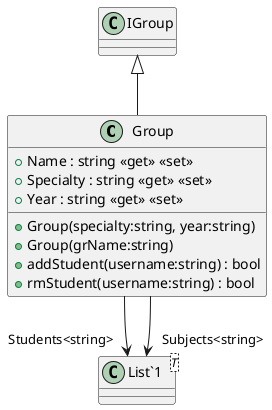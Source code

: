 @startuml
class Group {
    + Group(specialty:string, year:string)
    + Group(grName:string)
    + Name : string <<get>> <<set>>
    + Specialty : string <<get>> <<set>>
    + Year : string <<get>> <<set>>
    + addStudent(username:string) : bool
    + rmStudent(username:string) : bool
}
class "List`1"<T> {
}
IGroup <|-- Group
Group --> "Students<string>" "List`1"
Group --> "Subjects<string>" "List`1"
@enduml
